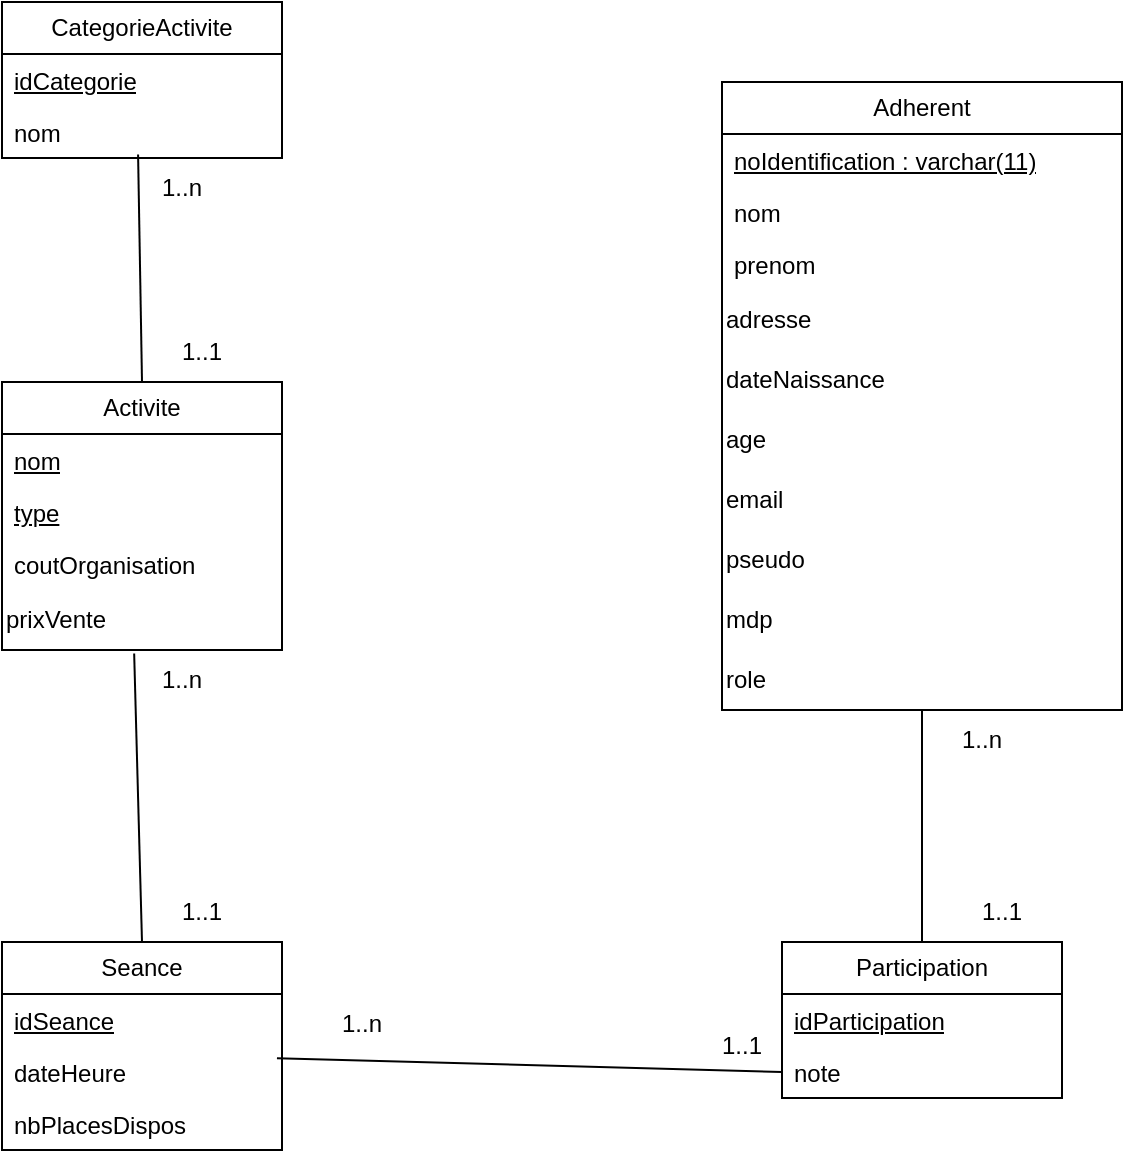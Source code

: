 <mxfile version="24.9.1">
  <diagram name="Page-1" id="COUgB_-Vp2gjRW4EMAU4">
    <mxGraphModel dx="1195" dy="643" grid="1" gridSize="10" guides="1" tooltips="1" connect="1" arrows="1" fold="1" page="1" pageScale="1" pageWidth="827" pageHeight="1169" math="0" shadow="0">
      <root>
        <mxCell id="0" />
        <mxCell id="1" parent="0" />
        <mxCell id="TpKRsoXYZhHsRuoCiPgL-1" value="Activite" style="swimlane;fontStyle=0;childLayout=stackLayout;horizontal=1;startSize=26;fillColor=none;horizontalStack=0;resizeParent=1;resizeParentMax=0;resizeLast=0;collapsible=1;marginBottom=0;whiteSpace=wrap;html=1;" parent="1" vertex="1">
          <mxGeometry x="130" y="290" width="140" height="134" as="geometry" />
        </mxCell>
        <mxCell id="TpKRsoXYZhHsRuoCiPgL-2" value="nom" style="text;strokeColor=none;fillColor=none;align=left;verticalAlign=top;spacingLeft=4;spacingRight=4;overflow=hidden;rotatable=0;points=[[0,0.5],[1,0.5]];portConstraint=eastwest;whiteSpace=wrap;html=1;fontStyle=4" parent="TpKRsoXYZhHsRuoCiPgL-1" vertex="1">
          <mxGeometry y="26" width="140" height="26" as="geometry" />
        </mxCell>
        <mxCell id="TpKRsoXYZhHsRuoCiPgL-3" value="type" style="text;strokeColor=none;fillColor=none;align=left;verticalAlign=top;spacingLeft=4;spacingRight=4;overflow=hidden;rotatable=0;points=[[0,0.5],[1,0.5]];portConstraint=eastwest;whiteSpace=wrap;html=1;fontStyle=4" parent="TpKRsoXYZhHsRuoCiPgL-1" vertex="1">
          <mxGeometry y="52" width="140" height="26" as="geometry" />
        </mxCell>
        <mxCell id="TpKRsoXYZhHsRuoCiPgL-4" value="coutOrganisation" style="text;strokeColor=none;fillColor=none;align=left;verticalAlign=top;spacingLeft=4;spacingRight=4;overflow=hidden;rotatable=0;points=[[0,0.5],[1,0.5]];portConstraint=eastwest;whiteSpace=wrap;html=1;" parent="TpKRsoXYZhHsRuoCiPgL-1" vertex="1">
          <mxGeometry y="78" width="140" height="26" as="geometry" />
        </mxCell>
        <mxCell id="TpKRsoXYZhHsRuoCiPgL-16" value="&lt;div&gt;prixVente&lt;/div&gt;" style="text;html=1;align=left;verticalAlign=middle;whiteSpace=wrap;rounded=0;" parent="TpKRsoXYZhHsRuoCiPgL-1" vertex="1">
          <mxGeometry y="104" width="140" height="30" as="geometry" />
        </mxCell>
        <mxCell id="TpKRsoXYZhHsRuoCiPgL-5" value="Seance" style="swimlane;fontStyle=0;childLayout=stackLayout;horizontal=1;startSize=26;fillColor=none;horizontalStack=0;resizeParent=1;resizeParentMax=0;resizeLast=0;collapsible=1;marginBottom=0;whiteSpace=wrap;html=1;" parent="1" vertex="1">
          <mxGeometry x="130" y="570" width="140" height="104" as="geometry" />
        </mxCell>
        <mxCell id="TpKRsoXYZhHsRuoCiPgL-7" value="idSeance" style="text;strokeColor=none;fillColor=none;align=left;verticalAlign=top;spacingLeft=4;spacingRight=4;overflow=hidden;rotatable=0;points=[[0,0.5],[1,0.5]];portConstraint=eastwest;whiteSpace=wrap;html=1;fontStyle=4" parent="TpKRsoXYZhHsRuoCiPgL-5" vertex="1">
          <mxGeometry y="26" width="140" height="26" as="geometry" />
        </mxCell>
        <mxCell id="TpKRsoXYZhHsRuoCiPgL-6" value="dateHeure" style="text;strokeColor=none;fillColor=none;align=left;verticalAlign=top;spacingLeft=4;spacingRight=4;overflow=hidden;rotatable=0;points=[[0,0.5],[1,0.5]];portConstraint=eastwest;whiteSpace=wrap;html=1;" parent="TpKRsoXYZhHsRuoCiPgL-5" vertex="1">
          <mxGeometry y="52" width="140" height="26" as="geometry" />
        </mxCell>
        <mxCell id="TpKRsoXYZhHsRuoCiPgL-8" value="nbPlacesDispos" style="text;strokeColor=none;fillColor=none;align=left;verticalAlign=top;spacingLeft=4;spacingRight=4;overflow=hidden;rotatable=0;points=[[0,0.5],[1,0.5]];portConstraint=eastwest;whiteSpace=wrap;html=1;" parent="TpKRsoXYZhHsRuoCiPgL-5" vertex="1">
          <mxGeometry y="78" width="140" height="26" as="geometry" />
        </mxCell>
        <mxCell id="TpKRsoXYZhHsRuoCiPgL-9" value="Adherent" style="swimlane;fontStyle=0;childLayout=stackLayout;horizontal=1;startSize=26;fillColor=none;horizontalStack=0;resizeParent=1;resizeParentMax=0;resizeLast=0;collapsible=1;marginBottom=0;whiteSpace=wrap;html=1;" parent="1" vertex="1">
          <mxGeometry x="490" y="140" width="200" height="314" as="geometry" />
        </mxCell>
        <mxCell id="TpKRsoXYZhHsRuoCiPgL-10" value="noIdentification : varchar(11)" style="text;strokeColor=none;fillColor=none;align=left;verticalAlign=top;spacingLeft=4;spacingRight=4;overflow=hidden;rotatable=0;points=[[0,0.5],[1,0.5]];portConstraint=eastwest;whiteSpace=wrap;html=1;fontStyle=4" parent="TpKRsoXYZhHsRuoCiPgL-9" vertex="1">
          <mxGeometry y="26" width="200" height="26" as="geometry" />
        </mxCell>
        <mxCell id="TpKRsoXYZhHsRuoCiPgL-11" value="nom" style="text;strokeColor=none;fillColor=none;align=left;verticalAlign=top;spacingLeft=4;spacingRight=4;overflow=hidden;rotatable=0;points=[[0,0.5],[1,0.5]];portConstraint=eastwest;whiteSpace=wrap;html=1;" parent="TpKRsoXYZhHsRuoCiPgL-9" vertex="1">
          <mxGeometry y="52" width="200" height="26" as="geometry" />
        </mxCell>
        <mxCell id="TpKRsoXYZhHsRuoCiPgL-12" value="prenom" style="text;strokeColor=none;fillColor=none;align=left;verticalAlign=top;spacingLeft=4;spacingRight=4;overflow=hidden;rotatable=0;points=[[0,0.5],[1,0.5]];portConstraint=eastwest;whiteSpace=wrap;html=1;" parent="TpKRsoXYZhHsRuoCiPgL-9" vertex="1">
          <mxGeometry y="78" width="200" height="26" as="geometry" />
        </mxCell>
        <mxCell id="TpKRsoXYZhHsRuoCiPgL-13" value="adresse" style="text;html=1;align=left;verticalAlign=middle;whiteSpace=wrap;rounded=0;" parent="TpKRsoXYZhHsRuoCiPgL-9" vertex="1">
          <mxGeometry y="104" width="200" height="30" as="geometry" />
        </mxCell>
        <mxCell id="TpKRsoXYZhHsRuoCiPgL-14" value="dateNaissance" style="text;html=1;align=left;verticalAlign=middle;whiteSpace=wrap;rounded=0;" parent="TpKRsoXYZhHsRuoCiPgL-9" vertex="1">
          <mxGeometry y="134" width="200" height="30" as="geometry" />
        </mxCell>
        <mxCell id="TpKRsoXYZhHsRuoCiPgL-15" value="age" style="text;html=1;align=left;verticalAlign=middle;whiteSpace=wrap;rounded=0;" parent="TpKRsoXYZhHsRuoCiPgL-9" vertex="1">
          <mxGeometry y="164" width="200" height="30" as="geometry" />
        </mxCell>
        <mxCell id="9o-ZKUFGNv94BjigGT5U-23" value="&lt;div align=&quot;left&quot;&gt;email&lt;/div&gt;" style="text;html=1;align=left;verticalAlign=middle;whiteSpace=wrap;rounded=0;" parent="TpKRsoXYZhHsRuoCiPgL-9" vertex="1">
          <mxGeometry y="194" width="200" height="30" as="geometry" />
        </mxCell>
        <mxCell id="9o-ZKUFGNv94BjigGT5U-24" value="&lt;div align=&quot;left&quot;&gt;pseudo&lt;/div&gt;" style="text;html=1;align=left;verticalAlign=middle;whiteSpace=wrap;rounded=0;" parent="TpKRsoXYZhHsRuoCiPgL-9" vertex="1">
          <mxGeometry y="224" width="200" height="30" as="geometry" />
        </mxCell>
        <mxCell id="9o-ZKUFGNv94BjigGT5U-4" value="&lt;div align=&quot;left&quot;&gt;mdp&lt;/div&gt;" style="text;html=1;align=left;verticalAlign=middle;whiteSpace=wrap;rounded=0;" parent="TpKRsoXYZhHsRuoCiPgL-9" vertex="1">
          <mxGeometry y="254" width="200" height="30" as="geometry" />
        </mxCell>
        <mxCell id="9o-ZKUFGNv94BjigGT5U-12" value="&lt;div align=&quot;left&quot;&gt;role&lt;/div&gt;" style="text;html=1;align=left;verticalAlign=middle;whiteSpace=wrap;rounded=0;" parent="TpKRsoXYZhHsRuoCiPgL-9" vertex="1">
          <mxGeometry y="284" width="200" height="30" as="geometry" />
        </mxCell>
        <mxCell id="9o-ZKUFGNv94BjigGT5U-1" value="" style="endArrow=none;html=1;rounded=0;entryX=0.472;entryY=1.059;entryDx=0;entryDy=0;entryPerimeter=0;exitX=0.5;exitY=0;exitDx=0;exitDy=0;" parent="1" source="TpKRsoXYZhHsRuoCiPgL-5" target="TpKRsoXYZhHsRuoCiPgL-16" edge="1">
          <mxGeometry width="50" height="50" relative="1" as="geometry">
            <mxPoint x="170" y="490" as="sourcePoint" />
            <mxPoint x="220" y="440" as="targetPoint" />
          </mxGeometry>
        </mxCell>
        <mxCell id="9o-ZKUFGNv94BjigGT5U-2" value="1..n" style="text;html=1;align=center;verticalAlign=middle;whiteSpace=wrap;rounded=0;" parent="1" vertex="1">
          <mxGeometry x="190" y="424" width="60" height="30" as="geometry" />
        </mxCell>
        <mxCell id="9o-ZKUFGNv94BjigGT5U-3" value="1..1" style="text;html=1;align=center;verticalAlign=middle;whiteSpace=wrap;rounded=0;" parent="1" vertex="1">
          <mxGeometry x="200" y="540" width="60" height="30" as="geometry" />
        </mxCell>
        <mxCell id="9o-ZKUFGNv94BjigGT5U-5" value="Participation" style="swimlane;fontStyle=0;childLayout=stackLayout;horizontal=1;startSize=26;fillColor=none;horizontalStack=0;resizeParent=1;resizeParentMax=0;resizeLast=0;collapsible=1;marginBottom=0;whiteSpace=wrap;html=1;" parent="1" vertex="1">
          <mxGeometry x="520" y="570" width="140" height="78" as="geometry" />
        </mxCell>
        <mxCell id="9o-ZKUFGNv94BjigGT5U-6" value="idParticipation" style="text;strokeColor=none;fillColor=none;align=left;verticalAlign=top;spacingLeft=4;spacingRight=4;overflow=hidden;rotatable=0;points=[[0,0.5],[1,0.5]];portConstraint=eastwest;whiteSpace=wrap;html=1;fontStyle=4" parent="9o-ZKUFGNv94BjigGT5U-5" vertex="1">
          <mxGeometry y="26" width="140" height="26" as="geometry" />
        </mxCell>
        <mxCell id="9o-ZKUFGNv94BjigGT5U-7" value="note" style="text;strokeColor=none;fillColor=none;align=left;verticalAlign=top;spacingLeft=4;spacingRight=4;overflow=hidden;rotatable=0;points=[[0,0.5],[1,0.5]];portConstraint=eastwest;whiteSpace=wrap;html=1;" parent="9o-ZKUFGNv94BjigGT5U-5" vertex="1">
          <mxGeometry y="52" width="140" height="26" as="geometry" />
        </mxCell>
        <mxCell id="9o-ZKUFGNv94BjigGT5U-9" value="" style="endArrow=none;html=1;rounded=0;exitX=0.982;exitY=0.236;exitDx=0;exitDy=0;exitPerimeter=0;entryX=0;entryY=0.5;entryDx=0;entryDy=0;" parent="1" source="TpKRsoXYZhHsRuoCiPgL-6" target="9o-ZKUFGNv94BjigGT5U-7" edge="1">
          <mxGeometry width="50" height="50" relative="1" as="geometry">
            <mxPoint x="300" y="620" as="sourcePoint" />
            <mxPoint x="350" y="570" as="targetPoint" />
          </mxGeometry>
        </mxCell>
        <mxCell id="9o-ZKUFGNv94BjigGT5U-10" value="" style="endArrow=none;html=1;rounded=0;entryX=0.5;entryY=1;entryDx=0;entryDy=0;exitX=0.5;exitY=0;exitDx=0;exitDy=0;" parent="1" source="9o-ZKUFGNv94BjigGT5U-5" target="9o-ZKUFGNv94BjigGT5U-12" edge="1">
          <mxGeometry width="50" height="50" relative="1" as="geometry">
            <mxPoint x="500" y="550" as="sourcePoint" />
            <mxPoint x="550" y="500" as="targetPoint" />
          </mxGeometry>
        </mxCell>
        <mxCell id="9o-ZKUFGNv94BjigGT5U-11" value="1..n" style="text;html=1;align=center;verticalAlign=middle;whiteSpace=wrap;rounded=0;" parent="1" vertex="1">
          <mxGeometry x="280" y="596" width="60" height="30" as="geometry" />
        </mxCell>
        <mxCell id="9o-ZKUFGNv94BjigGT5U-13" value="CategorieActivite" style="swimlane;fontStyle=0;childLayout=stackLayout;horizontal=1;startSize=26;fillColor=none;horizontalStack=0;resizeParent=1;resizeParentMax=0;resizeLast=0;collapsible=1;marginBottom=0;whiteSpace=wrap;html=1;" parent="1" vertex="1">
          <mxGeometry x="130" y="100" width="140" height="78" as="geometry" />
        </mxCell>
        <mxCell id="9o-ZKUFGNv94BjigGT5U-14" value="&lt;u&gt;idCategorie&lt;/u&gt;" style="text;strokeColor=none;fillColor=none;align=left;verticalAlign=top;spacingLeft=4;spacingRight=4;overflow=hidden;rotatable=0;points=[[0,0.5],[1,0.5]];portConstraint=eastwest;whiteSpace=wrap;html=1;" parent="9o-ZKUFGNv94BjigGT5U-13" vertex="1">
          <mxGeometry y="26" width="140" height="26" as="geometry" />
        </mxCell>
        <mxCell id="9o-ZKUFGNv94BjigGT5U-15" value="nom" style="text;strokeColor=none;fillColor=none;align=left;verticalAlign=top;spacingLeft=4;spacingRight=4;overflow=hidden;rotatable=0;points=[[0,0.5],[1,0.5]];portConstraint=eastwest;whiteSpace=wrap;html=1;" parent="9o-ZKUFGNv94BjigGT5U-13" vertex="1">
          <mxGeometry y="52" width="140" height="26" as="geometry" />
        </mxCell>
        <mxCell id="9o-ZKUFGNv94BjigGT5U-17" value="&lt;div&gt;1..1&lt;/div&gt;" style="text;html=1;align=center;verticalAlign=middle;whiteSpace=wrap;rounded=0;" parent="1" vertex="1">
          <mxGeometry x="470" y="607" width="60" height="30" as="geometry" />
        </mxCell>
        <mxCell id="9o-ZKUFGNv94BjigGT5U-18" value="&lt;div&gt;1..1&lt;/div&gt;" style="text;html=1;align=center;verticalAlign=middle;whiteSpace=wrap;rounded=0;" parent="1" vertex="1">
          <mxGeometry x="600" y="540" width="60" height="30" as="geometry" />
        </mxCell>
        <mxCell id="9o-ZKUFGNv94BjigGT5U-19" value="&lt;div&gt;1..n&lt;/div&gt;" style="text;html=1;align=center;verticalAlign=middle;whiteSpace=wrap;rounded=0;" parent="1" vertex="1">
          <mxGeometry x="590" y="454" width="60" height="30" as="geometry" />
        </mxCell>
        <mxCell id="9o-ZKUFGNv94BjigGT5U-20" value="" style="endArrow=none;html=1;rounded=0;entryX=0.486;entryY=0.931;entryDx=0;entryDy=0;entryPerimeter=0;exitX=0.5;exitY=0;exitDx=0;exitDy=0;" parent="1" source="TpKRsoXYZhHsRuoCiPgL-1" target="9o-ZKUFGNv94BjigGT5U-15" edge="1">
          <mxGeometry width="50" height="50" relative="1" as="geometry">
            <mxPoint x="180" y="260" as="sourcePoint" />
            <mxPoint x="199.16" y="204.156" as="targetPoint" />
          </mxGeometry>
        </mxCell>
        <mxCell id="9o-ZKUFGNv94BjigGT5U-21" value="1..n" style="text;html=1;align=center;verticalAlign=middle;whiteSpace=wrap;rounded=0;" parent="1" vertex="1">
          <mxGeometry x="190" y="178" width="60" height="30" as="geometry" />
        </mxCell>
        <mxCell id="9o-ZKUFGNv94BjigGT5U-22" value="1..1" style="text;html=1;align=center;verticalAlign=middle;whiteSpace=wrap;rounded=0;" parent="1" vertex="1">
          <mxGeometry x="200" y="260" width="60" height="30" as="geometry" />
        </mxCell>
      </root>
    </mxGraphModel>
  </diagram>
</mxfile>

